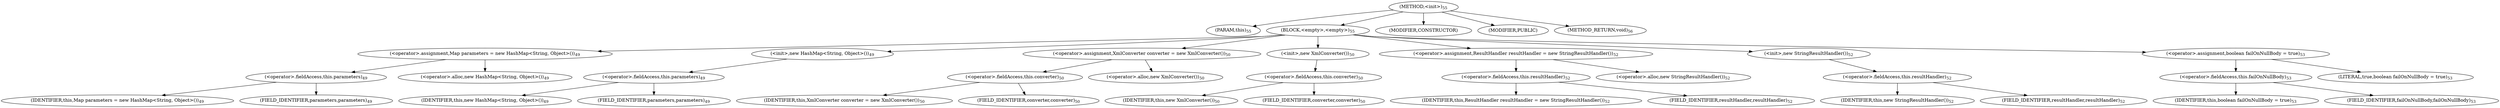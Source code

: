 digraph "&lt;init&gt;" {  
"79" [label = <(METHOD,&lt;init&gt;)<SUB>55</SUB>> ]
"80" [label = <(PARAM,this)<SUB>55</SUB>> ]
"81" [label = <(BLOCK,&lt;empty&gt;,&lt;empty&gt;)<SUB>55</SUB>> ]
"82" [label = <(&lt;operator&gt;.assignment,Map parameters = new HashMap&lt;String, Object&gt;())<SUB>49</SUB>> ]
"83" [label = <(&lt;operator&gt;.fieldAccess,this.parameters)<SUB>49</SUB>> ]
"84" [label = <(IDENTIFIER,this,Map parameters = new HashMap&lt;String, Object&gt;())<SUB>49</SUB>> ]
"85" [label = <(FIELD_IDENTIFIER,parameters,parameters)<SUB>49</SUB>> ]
"86" [label = <(&lt;operator&gt;.alloc,new HashMap&lt;String, Object&gt;())<SUB>49</SUB>> ]
"87" [label = <(&lt;init&gt;,new HashMap&lt;String, Object&gt;())<SUB>49</SUB>> ]
"88" [label = <(&lt;operator&gt;.fieldAccess,this.parameters)<SUB>49</SUB>> ]
"89" [label = <(IDENTIFIER,this,new HashMap&lt;String, Object&gt;())<SUB>49</SUB>> ]
"90" [label = <(FIELD_IDENTIFIER,parameters,parameters)<SUB>49</SUB>> ]
"91" [label = <(&lt;operator&gt;.assignment,XmlConverter converter = new XmlConverter())<SUB>50</SUB>> ]
"92" [label = <(&lt;operator&gt;.fieldAccess,this.converter)<SUB>50</SUB>> ]
"93" [label = <(IDENTIFIER,this,XmlConverter converter = new XmlConverter())<SUB>50</SUB>> ]
"94" [label = <(FIELD_IDENTIFIER,converter,converter)<SUB>50</SUB>> ]
"95" [label = <(&lt;operator&gt;.alloc,new XmlConverter())<SUB>50</SUB>> ]
"96" [label = <(&lt;init&gt;,new XmlConverter())<SUB>50</SUB>> ]
"97" [label = <(&lt;operator&gt;.fieldAccess,this.converter)<SUB>50</SUB>> ]
"98" [label = <(IDENTIFIER,this,new XmlConverter())<SUB>50</SUB>> ]
"99" [label = <(FIELD_IDENTIFIER,converter,converter)<SUB>50</SUB>> ]
"100" [label = <(&lt;operator&gt;.assignment,ResultHandler resultHandler = new StringResultHandler())<SUB>52</SUB>> ]
"101" [label = <(&lt;operator&gt;.fieldAccess,this.resultHandler)<SUB>52</SUB>> ]
"102" [label = <(IDENTIFIER,this,ResultHandler resultHandler = new StringResultHandler())<SUB>52</SUB>> ]
"103" [label = <(FIELD_IDENTIFIER,resultHandler,resultHandler)<SUB>52</SUB>> ]
"104" [label = <(&lt;operator&gt;.alloc,new StringResultHandler())<SUB>52</SUB>> ]
"105" [label = <(&lt;init&gt;,new StringResultHandler())<SUB>52</SUB>> ]
"106" [label = <(&lt;operator&gt;.fieldAccess,this.resultHandler)<SUB>52</SUB>> ]
"107" [label = <(IDENTIFIER,this,new StringResultHandler())<SUB>52</SUB>> ]
"108" [label = <(FIELD_IDENTIFIER,resultHandler,resultHandler)<SUB>52</SUB>> ]
"109" [label = <(&lt;operator&gt;.assignment,boolean failOnNullBody = true)<SUB>53</SUB>> ]
"110" [label = <(&lt;operator&gt;.fieldAccess,this.failOnNullBody)<SUB>53</SUB>> ]
"111" [label = <(IDENTIFIER,this,boolean failOnNullBody = true)<SUB>53</SUB>> ]
"112" [label = <(FIELD_IDENTIFIER,failOnNullBody,failOnNullBody)<SUB>53</SUB>> ]
"113" [label = <(LITERAL,true,boolean failOnNullBody = true)<SUB>53</SUB>> ]
"114" [label = <(MODIFIER,CONSTRUCTOR)> ]
"115" [label = <(MODIFIER,PUBLIC)> ]
"116" [label = <(METHOD_RETURN,void)<SUB>56</SUB>> ]
  "79" -> "80" 
  "79" -> "81" 
  "79" -> "114" 
  "79" -> "115" 
  "79" -> "116" 
  "81" -> "82" 
  "81" -> "87" 
  "81" -> "91" 
  "81" -> "96" 
  "81" -> "100" 
  "81" -> "105" 
  "81" -> "109" 
  "82" -> "83" 
  "82" -> "86" 
  "83" -> "84" 
  "83" -> "85" 
  "87" -> "88" 
  "88" -> "89" 
  "88" -> "90" 
  "91" -> "92" 
  "91" -> "95" 
  "92" -> "93" 
  "92" -> "94" 
  "96" -> "97" 
  "97" -> "98" 
  "97" -> "99" 
  "100" -> "101" 
  "100" -> "104" 
  "101" -> "102" 
  "101" -> "103" 
  "105" -> "106" 
  "106" -> "107" 
  "106" -> "108" 
  "109" -> "110" 
  "109" -> "113" 
  "110" -> "111" 
  "110" -> "112" 
}
